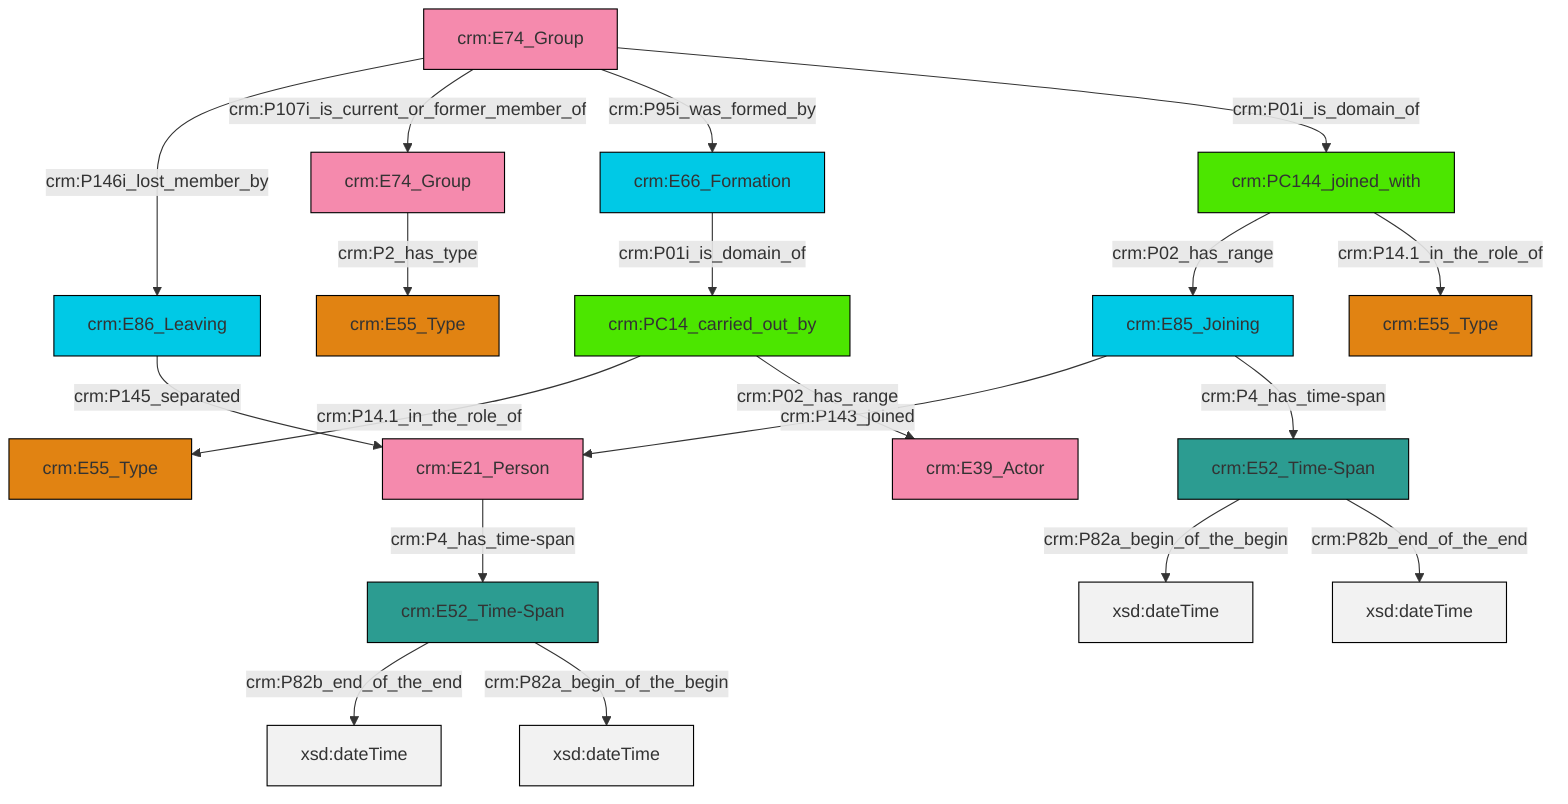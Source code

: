 graph TD
classDef Literal fill:#f2f2f2,stroke:#000000;
classDef CRM_Entity fill:#FFFFFF,stroke:#000000;
classDef Temporal_Entity fill:#00C9E6, stroke:#000000;
classDef Type fill:#E18312, stroke:#000000;
classDef Time-Span fill:#2C9C91, stroke:#000000;
classDef Appellation fill:#FFEB7F, stroke:#000000;
classDef Place fill:#008836, stroke:#000000;
classDef Persistent_Item fill:#B266B2, stroke:#000000;
classDef Conceptual_Object fill:#FFD700, stroke:#000000;
classDef Physical_Thing fill:#D2B48C, stroke:#000000;
classDef Actor fill:#f58aad, stroke:#000000;
classDef PC_Classes fill:#4ce600, stroke:#000000;
classDef Multi fill:#cccccc,stroke:#000000;

2["crm:PC14_carried_out_by"]:::PC_Classes -->|crm:P14.1_in_the_role_of| 3["crm:E55_Type"]:::Type
4["crm:E74_Group"]:::Actor -->|crm:P146i_lost_member_by| 5["crm:E86_Leaving"]:::Temporal_Entity
6["crm:E52_Time-Span"]:::Time-Span -->|crm:P82b_end_of_the_end| 8[xsd:dateTime]:::Literal
17["crm:E74_Group"]:::Actor -->|crm:P2_has_type| 0["crm:E55_Type"]:::Type
10["crm:PC144_joined_with"]:::PC_Classes -->|crm:P02_has_range| 15["crm:E85_Joining"]:::Temporal_Entity
18["crm:E52_Time-Span"]:::Time-Span -->|crm:P82a_begin_of_the_begin| 19[xsd:dateTime]:::Literal
18["crm:E52_Time-Span"]:::Time-Span -->|crm:P82b_end_of_the_end| 26[xsd:dateTime]:::Literal
4["crm:E74_Group"]:::Actor -->|crm:P107i_is_current_or_former_member_of| 17["crm:E74_Group"]:::Actor
15["crm:E85_Joining"]:::Temporal_Entity -->|crm:P143_joined| 21["crm:E21_Person"]:::Actor
5["crm:E86_Leaving"]:::Temporal_Entity -->|crm:P145_separated| 21["crm:E21_Person"]:::Actor
4["crm:E74_Group"]:::Actor -->|crm:P95i_was_formed_by| 12["crm:E66_Formation"]:::Temporal_Entity
21["crm:E21_Person"]:::Actor -->|crm:P4_has_time-span| 6["crm:E52_Time-Span"]:::Time-Span
12["crm:E66_Formation"]:::Temporal_Entity -->|crm:P01i_is_domain_of| 2["crm:PC14_carried_out_by"]:::PC_Classes
6["crm:E52_Time-Span"]:::Time-Span -->|crm:P82a_begin_of_the_begin| 31[xsd:dateTime]:::Literal
2["crm:PC14_carried_out_by"]:::PC_Classes -->|crm:P02_has_range| 33["crm:E39_Actor"]:::Actor
4["crm:E74_Group"]:::Actor -->|crm:P01i_is_domain_of| 10["crm:PC144_joined_with"]:::PC_Classes
15["crm:E85_Joining"]:::Temporal_Entity -->|crm:P4_has_time-span| 18["crm:E52_Time-Span"]:::Time-Span
10["crm:PC144_joined_with"]:::PC_Classes -->|crm:P14.1_in_the_role_of| 23["crm:E55_Type"]:::Type
